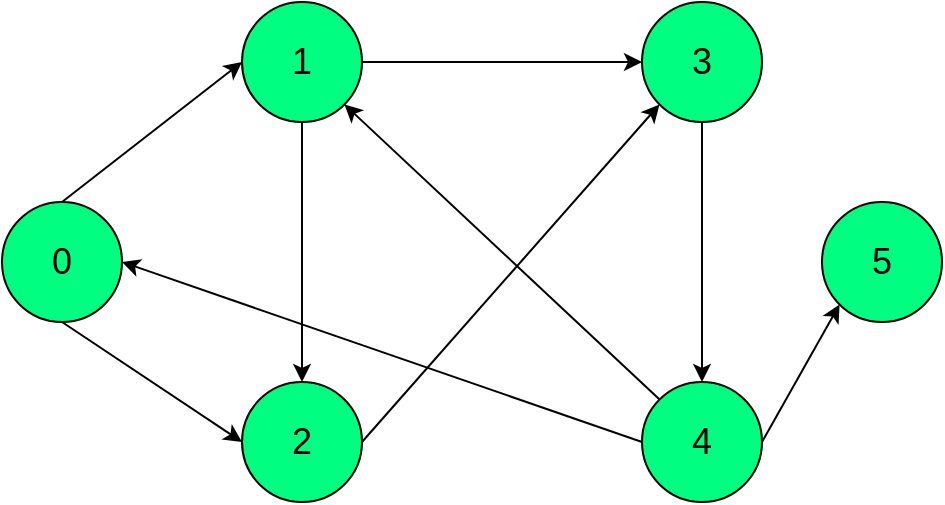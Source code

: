 <mxfile version="13.6.5" type="device"><diagram name="Page-1" id="42789a77-a242-8287-6e28-9cd8cfd52e62"><mxGraphModel dx="1038" dy="547" grid="1" gridSize="10" guides="1" tooltips="1" connect="1" arrows="1" fold="1" page="1" pageScale="1" pageWidth="1100" pageHeight="850" background="#ffffff" math="0" shadow="0"><root><mxCell id="0"/><mxCell id="1" parent="0"/><mxCell id="iyclks5r3YIgRcXTlL-X-1" value="&lt;font style=&quot;font-size: 18px&quot;&gt;0&lt;/font&gt;" style="ellipse;whiteSpace=wrap;html=1;aspect=fixed;fillColor=#00FF80;" vertex="1" parent="1"><mxGeometry x="230" y="180" width="60" height="60" as="geometry"/></mxCell><mxCell id="iyclks5r3YIgRcXTlL-X-2" value="&lt;font style=&quot;font-size: 18px&quot;&gt;2&lt;/font&gt;" style="ellipse;whiteSpace=wrap;html=1;aspect=fixed;fillColor=#00FF80;" vertex="1" parent="1"><mxGeometry x="350" y="270" width="60" height="60" as="geometry"/></mxCell><mxCell id="iyclks5r3YIgRcXTlL-X-3" value="&lt;font style=&quot;font-size: 18px&quot;&gt;1&lt;/font&gt;" style="ellipse;whiteSpace=wrap;html=1;aspect=fixed;fillColor=#00FF80;" vertex="1" parent="1"><mxGeometry x="350" y="80" width="60" height="60" as="geometry"/></mxCell><mxCell id="iyclks5r3YIgRcXTlL-X-4" value="&lt;font style=&quot;font-size: 18px&quot;&gt;3&lt;/font&gt;" style="ellipse;whiteSpace=wrap;html=1;aspect=fixed;fillColor=#00FF80;" vertex="1" parent="1"><mxGeometry x="550" y="80" width="60" height="60" as="geometry"/></mxCell><mxCell id="iyclks5r3YIgRcXTlL-X-6" value="" style="endArrow=classic;html=1;exitX=0.5;exitY=0;exitDx=0;exitDy=0;entryX=0;entryY=0.5;entryDx=0;entryDy=0;" edge="1" parent="1" source="iyclks5r3YIgRcXTlL-X-1" target="iyclks5r3YIgRcXTlL-X-3"><mxGeometry width="50" height="50" relative="1" as="geometry"><mxPoint x="280" y="190" as="sourcePoint"/><mxPoint x="260" y="200" as="targetPoint"/></mxGeometry></mxCell><mxCell id="iyclks5r3YIgRcXTlL-X-8" value="" style="endArrow=classic;html=1;exitX=1;exitY=0.5;exitDx=0;exitDy=0;entryX=0;entryY=0.5;entryDx=0;entryDy=0;" edge="1" parent="1" source="iyclks5r3YIgRcXTlL-X-3" target="iyclks5r3YIgRcXTlL-X-4"><mxGeometry width="50" height="50" relative="1" as="geometry"><mxPoint x="390" y="180" as="sourcePoint"/><mxPoint x="440" y="130" as="targetPoint"/></mxGeometry></mxCell><mxCell id="iyclks5r3YIgRcXTlL-X-11" value="" style="endArrow=classic;html=1;entryX=0;entryY=0.5;entryDx=0;entryDy=0;" edge="1" parent="1" target="iyclks5r3YIgRcXTlL-X-2"><mxGeometry width="50" height="50" relative="1" as="geometry"><mxPoint x="260" y="240" as="sourcePoint"/><mxPoint x="310" y="190" as="targetPoint"/></mxGeometry></mxCell><mxCell id="iyclks5r3YIgRcXTlL-X-12" value="" style="endArrow=classic;html=1;exitX=0.5;exitY=1;exitDx=0;exitDy=0;entryX=0.5;entryY=0;entryDx=0;entryDy=0;" edge="1" parent="1" source="iyclks5r3YIgRcXTlL-X-3" target="iyclks5r3YIgRcXTlL-X-2"><mxGeometry width="50" height="50" relative="1" as="geometry"><mxPoint x="380" y="180" as="sourcePoint"/><mxPoint x="430" y="130" as="targetPoint"/></mxGeometry></mxCell><mxCell id="iyclks5r3YIgRcXTlL-X-13" value="" style="endArrow=classic;html=1;exitX=1;exitY=0.5;exitDx=0;exitDy=0;entryX=0;entryY=1;entryDx=0;entryDy=0;" edge="1" parent="1" source="iyclks5r3YIgRcXTlL-X-2" target="iyclks5r3YIgRcXTlL-X-4"><mxGeometry width="50" height="50" relative="1" as="geometry"><mxPoint x="500" y="260" as="sourcePoint"/><mxPoint x="550" y="210" as="targetPoint"/></mxGeometry></mxCell><mxCell id="iyclks5r3YIgRcXTlL-X-14" value="&lt;font style=&quot;font-size: 18px&quot;&gt;4&lt;/font&gt;" style="ellipse;whiteSpace=wrap;html=1;aspect=fixed;fillColor=#00FF80;" vertex="1" parent="1"><mxGeometry x="550" y="270" width="60" height="60" as="geometry"/></mxCell><mxCell id="iyclks5r3YIgRcXTlL-X-15" value="&lt;font style=&quot;font-size: 18px&quot;&gt;5&lt;/font&gt;" style="ellipse;whiteSpace=wrap;html=1;aspect=fixed;fillColor=#00FF80;" vertex="1" parent="1"><mxGeometry x="640" y="180" width="60" height="60" as="geometry"/></mxCell><mxCell id="iyclks5r3YIgRcXTlL-X-16" value="" style="endArrow=classic;html=1;exitX=0;exitY=0;exitDx=0;exitDy=0;entryX=1;entryY=1;entryDx=0;entryDy=0;" edge="1" parent="1" source="iyclks5r3YIgRcXTlL-X-14" target="iyclks5r3YIgRcXTlL-X-3"><mxGeometry width="50" height="50" relative="1" as="geometry"><mxPoint x="500" y="260" as="sourcePoint"/><mxPoint x="550" y="210" as="targetPoint"/></mxGeometry></mxCell><mxCell id="iyclks5r3YIgRcXTlL-X-17" value="" style="endArrow=classic;html=1;exitX=0;exitY=0.5;exitDx=0;exitDy=0;entryX=1;entryY=0.5;entryDx=0;entryDy=0;" edge="1" parent="1" source="iyclks5r3YIgRcXTlL-X-14" target="iyclks5r3YIgRcXTlL-X-1"><mxGeometry width="50" height="50" relative="1" as="geometry"><mxPoint x="500" y="260" as="sourcePoint"/><mxPoint x="550" y="210" as="targetPoint"/></mxGeometry></mxCell><mxCell id="iyclks5r3YIgRcXTlL-X-18" value="" style="endArrow=classic;html=1;entryX=0;entryY=1;entryDx=0;entryDy=0;" edge="1" parent="1" target="iyclks5r3YIgRcXTlL-X-15"><mxGeometry width="50" height="50" relative="1" as="geometry"><mxPoint x="610" y="300" as="sourcePoint"/><mxPoint x="660" y="250" as="targetPoint"/></mxGeometry></mxCell><mxCell id="iyclks5r3YIgRcXTlL-X-19" value="" style="endArrow=classic;html=1;exitX=0.5;exitY=1;exitDx=0;exitDy=0;entryX=0.5;entryY=0;entryDx=0;entryDy=0;" edge="1" parent="1" source="iyclks5r3YIgRcXTlL-X-4" target="iyclks5r3YIgRcXTlL-X-14"><mxGeometry width="50" height="50" relative="1" as="geometry"><mxPoint x="500" y="260" as="sourcePoint"/><mxPoint x="550" y="210" as="targetPoint"/></mxGeometry></mxCell></root></mxGraphModel></diagram></mxfile>